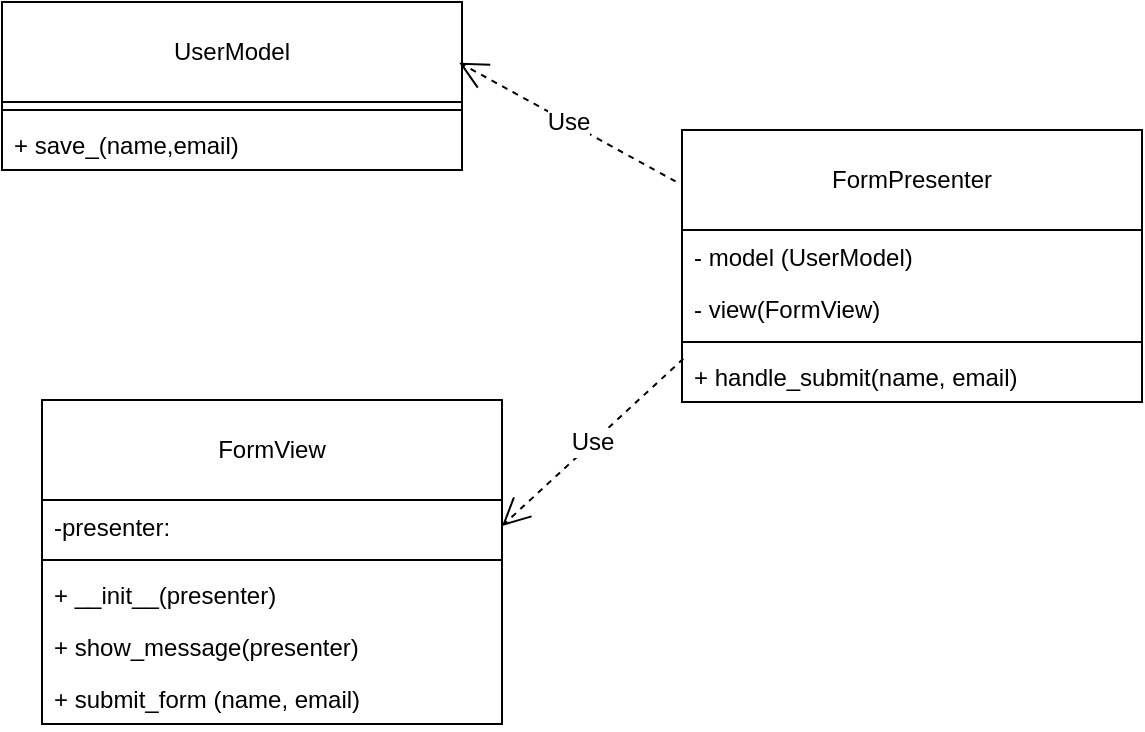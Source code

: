 <mxfile version="28.1.2">
  <diagram name="Page-1" id="vX-nzHh5RC8jgrEPxKRv">
    <mxGraphModel dx="654" dy="751" grid="1" gridSize="10" guides="1" tooltips="1" connect="1" arrows="1" fold="1" page="1" pageScale="1" pageWidth="850" pageHeight="1100" math="0" shadow="0">
      <root>
        <mxCell id="0" />
        <mxCell id="1" parent="0" />
        <mxCell id="YhlA6GNe-omLyoO7Podi-1" value="UserModel" style="swimlane;fontStyle=0;childLayout=stackLayout;horizontal=1;startSize=50;fillColor=none;horizontalStack=0;resizeParent=1;resizeParentMax=0;resizeLast=0;collapsible=1;marginBottom=0;whiteSpace=wrap;html=1;" vertex="1" parent="1">
          <mxGeometry x="30" y="296" width="230" height="84" as="geometry" />
        </mxCell>
        <mxCell id="YhlA6GNe-omLyoO7Podi-4" value="" style="line;strokeWidth=1;fillColor=none;align=left;verticalAlign=middle;spacingTop=-1;spacingLeft=3;spacingRight=3;rotatable=0;labelPosition=right;points=[];portConstraint=eastwest;strokeColor=inherit;" vertex="1" parent="YhlA6GNe-omLyoO7Podi-1">
          <mxGeometry y="50" width="230" height="8" as="geometry" />
        </mxCell>
        <mxCell id="YhlA6GNe-omLyoO7Podi-5" value="+ save_(name,email)" style="text;strokeColor=none;fillColor=none;align=left;verticalAlign=top;spacingLeft=4;spacingRight=4;overflow=hidden;rotatable=0;points=[[0,0.5],[1,0.5]];portConstraint=eastwest;whiteSpace=wrap;html=1;" vertex="1" parent="YhlA6GNe-omLyoO7Podi-1">
          <mxGeometry y="58" width="230" height="26" as="geometry" />
        </mxCell>
        <mxCell id="YhlA6GNe-omLyoO7Podi-7" value="FormView" style="swimlane;fontStyle=0;childLayout=stackLayout;horizontal=1;startSize=50;fillColor=none;horizontalStack=0;resizeParent=1;resizeParentMax=0;resizeLast=0;collapsible=1;marginBottom=0;whiteSpace=wrap;html=1;" vertex="1" parent="1">
          <mxGeometry x="50" y="495" width="230" height="162" as="geometry" />
        </mxCell>
        <mxCell id="YhlA6GNe-omLyoO7Podi-17" value="-presenter:" style="text;strokeColor=none;fillColor=none;align=left;verticalAlign=top;spacingLeft=4;spacingRight=4;overflow=hidden;rotatable=0;points=[[0,0.5],[1,0.5]];portConstraint=eastwest;whiteSpace=wrap;html=1;" vertex="1" parent="YhlA6GNe-omLyoO7Podi-7">
          <mxGeometry y="50" width="230" height="26" as="geometry" />
        </mxCell>
        <mxCell id="YhlA6GNe-omLyoO7Podi-8" value="" style="line;strokeWidth=1;fillColor=none;align=left;verticalAlign=middle;spacingTop=-1;spacingLeft=3;spacingRight=3;rotatable=0;labelPosition=right;points=[];portConstraint=eastwest;strokeColor=inherit;" vertex="1" parent="YhlA6GNe-omLyoO7Podi-7">
          <mxGeometry y="76" width="230" height="8" as="geometry" />
        </mxCell>
        <mxCell id="YhlA6GNe-omLyoO7Podi-20" value="+ __init__(presenter)" style="text;strokeColor=none;fillColor=none;align=left;verticalAlign=top;spacingLeft=4;spacingRight=4;overflow=hidden;rotatable=0;points=[[0,0.5],[1,0.5]];portConstraint=eastwest;whiteSpace=wrap;html=1;" vertex="1" parent="YhlA6GNe-omLyoO7Podi-7">
          <mxGeometry y="84" width="230" height="26" as="geometry" />
        </mxCell>
        <mxCell id="YhlA6GNe-omLyoO7Podi-9" value="+ show_message(presenter)" style="text;strokeColor=none;fillColor=none;align=left;verticalAlign=top;spacingLeft=4;spacingRight=4;overflow=hidden;rotatable=0;points=[[0,0.5],[1,0.5]];portConstraint=eastwest;whiteSpace=wrap;html=1;" vertex="1" parent="YhlA6GNe-omLyoO7Podi-7">
          <mxGeometry y="110" width="230" height="26" as="geometry" />
        </mxCell>
        <mxCell id="YhlA6GNe-omLyoO7Podi-10" value="+ submit_form (name, email)" style="text;strokeColor=none;fillColor=none;align=left;verticalAlign=top;spacingLeft=4;spacingRight=4;overflow=hidden;rotatable=0;points=[[0,0.5],[1,0.5]];portConstraint=eastwest;whiteSpace=wrap;html=1;" vertex="1" parent="YhlA6GNe-omLyoO7Podi-7">
          <mxGeometry y="136" width="230" height="26" as="geometry" />
        </mxCell>
        <mxCell id="YhlA6GNe-omLyoO7Podi-11" value="FormPresenter" style="swimlane;fontStyle=0;childLayout=stackLayout;horizontal=1;startSize=50;fillColor=none;horizontalStack=0;resizeParent=1;resizeParentMax=0;resizeLast=0;collapsible=1;marginBottom=0;whiteSpace=wrap;html=1;" vertex="1" parent="1">
          <mxGeometry x="370" y="360" width="230" height="136" as="geometry" />
        </mxCell>
        <mxCell id="YhlA6GNe-omLyoO7Podi-12" value="- model (UserModel)" style="text;strokeColor=none;fillColor=none;align=left;verticalAlign=top;spacingLeft=4;spacingRight=4;overflow=hidden;rotatable=0;points=[[0,0.5],[1,0.5]];portConstraint=eastwest;whiteSpace=wrap;html=1;" vertex="1" parent="YhlA6GNe-omLyoO7Podi-11">
          <mxGeometry y="50" width="230" height="26" as="geometry" />
        </mxCell>
        <mxCell id="YhlA6GNe-omLyoO7Podi-13" value="- view(FormView)" style="text;strokeColor=none;fillColor=none;align=left;verticalAlign=top;spacingLeft=4;spacingRight=4;overflow=hidden;rotatable=0;points=[[0,0.5],[1,0.5]];portConstraint=eastwest;whiteSpace=wrap;html=1;fontStyle=0" vertex="1" parent="YhlA6GNe-omLyoO7Podi-11">
          <mxGeometry y="76" width="230" height="26" as="geometry" />
        </mxCell>
        <mxCell id="YhlA6GNe-omLyoO7Podi-14" value="" style="line;strokeWidth=1;fillColor=none;align=left;verticalAlign=middle;spacingTop=-1;spacingLeft=3;spacingRight=3;rotatable=0;labelPosition=right;points=[];portConstraint=eastwest;strokeColor=inherit;" vertex="1" parent="YhlA6GNe-omLyoO7Podi-11">
          <mxGeometry y="102" width="230" height="8" as="geometry" />
        </mxCell>
        <mxCell id="YhlA6GNe-omLyoO7Podi-15" value="+ handle_submit(name, email)" style="text;strokeColor=none;fillColor=none;align=left;verticalAlign=top;spacingLeft=4;spacingRight=4;overflow=hidden;rotatable=0;points=[[0,0.5],[1,0.5]];portConstraint=eastwest;whiteSpace=wrap;html=1;" vertex="1" parent="YhlA6GNe-omLyoO7Podi-11">
          <mxGeometry y="110" width="230" height="26" as="geometry" />
        </mxCell>
        <mxCell id="YhlA6GNe-omLyoO7Podi-21" value="Use" style="endArrow=open;endSize=12;dashed=1;html=1;rounded=0;fontSize=12;curved=1;entryX=0.994;entryY=0.361;entryDx=0;entryDy=0;entryPerimeter=0;exitX=-0.014;exitY=0.189;exitDx=0;exitDy=0;exitPerimeter=0;" edge="1" parent="1" source="YhlA6GNe-omLyoO7Podi-11" target="YhlA6GNe-omLyoO7Podi-1">
          <mxGeometry width="160" relative="1" as="geometry">
            <mxPoint x="430" y="382" as="sourcePoint" />
            <mxPoint x="292" y="300" as="targetPoint" />
          </mxGeometry>
        </mxCell>
        <mxCell id="YhlA6GNe-omLyoO7Podi-22" value="Use" style="endArrow=open;endSize=12;dashed=1;html=1;rounded=0;fontSize=12;curved=1;entryX=1;entryY=0.5;entryDx=0;entryDy=0;exitX=0.003;exitY=0.167;exitDx=0;exitDy=0;exitPerimeter=0;" edge="1" parent="1" source="YhlA6GNe-omLyoO7Podi-15" target="YhlA6GNe-omLyoO7Podi-17">
          <mxGeometry width="160" relative="1" as="geometry">
            <mxPoint x="430" y="451" as="sourcePoint" />
            <mxPoint x="290" y="549" as="targetPoint" />
          </mxGeometry>
        </mxCell>
      </root>
    </mxGraphModel>
  </diagram>
</mxfile>
